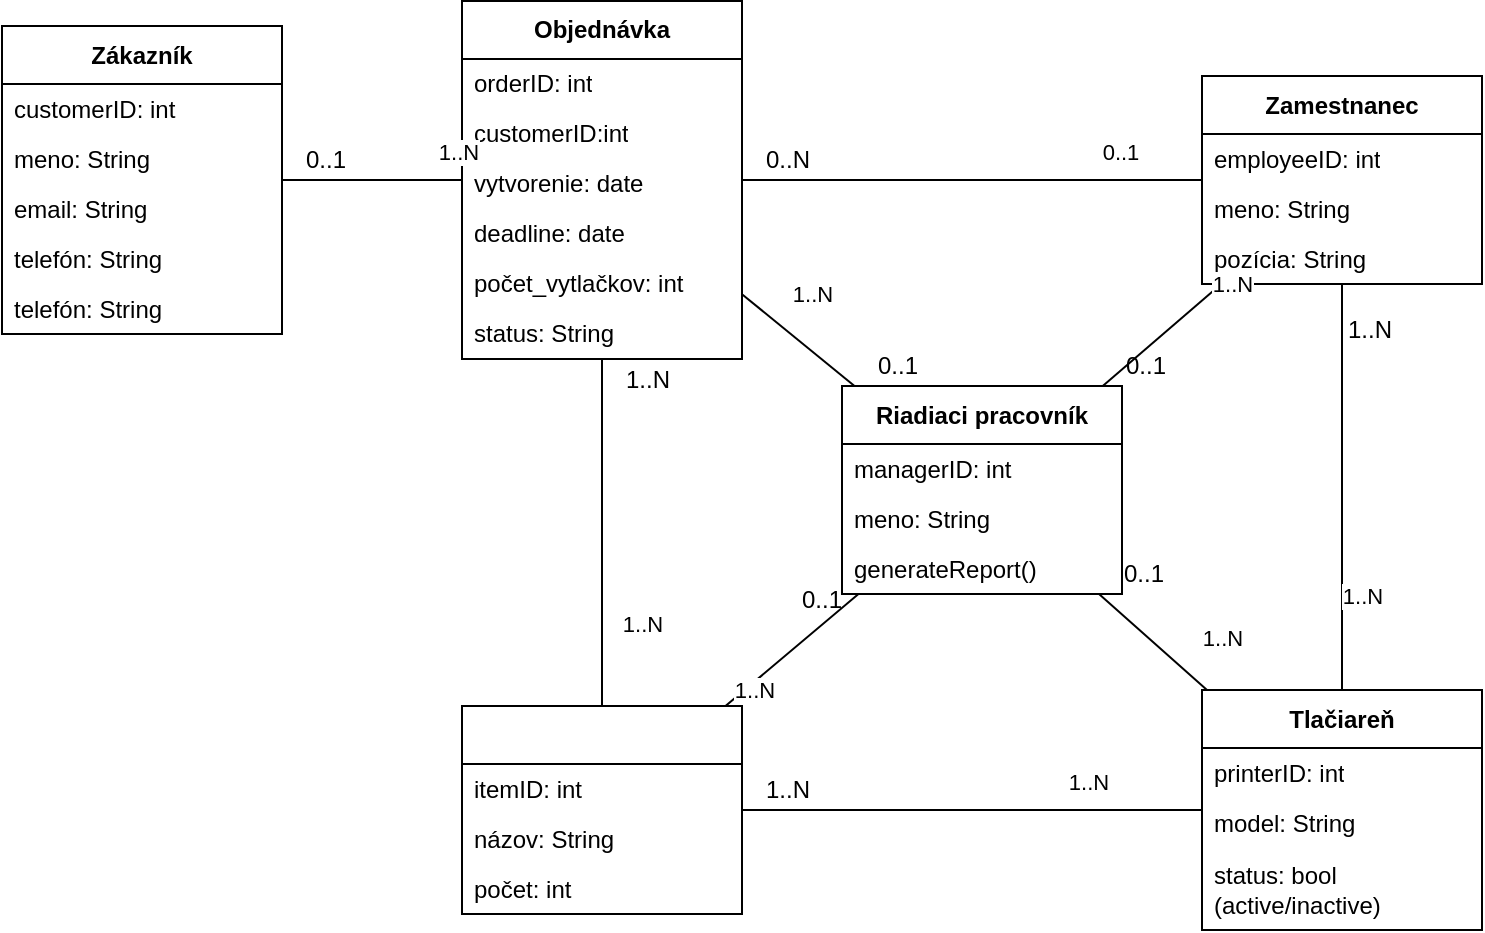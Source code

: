 <mxfile version="24.8.3">
  <diagram name="Page-1" id="zXR5BeeygpbCQjGwXVSn">
    <mxGraphModel dx="1374" dy="507" grid="1" gridSize="10" guides="1" tooltips="1" connect="1" arrows="1" fold="1" page="1" pageScale="1" pageWidth="827" pageHeight="1169" math="0" shadow="0">
      <root>
        <mxCell id="0" />
        <mxCell id="1" parent="0" />
        <mxCell id="6WLnS8CFdDph2C20m80m-1" value="Zákazník" style="swimlane;fontStyle=1;align=center;verticalAlign=middle;childLayout=stackLayout;horizontal=1;startSize=29;horizontalStack=0;resizeParent=1;resizeParentMax=0;resizeLast=0;collapsible=0;marginBottom=0;html=1;whiteSpace=wrap;" vertex="1" parent="1">
          <mxGeometry x="10" y="20" width="140" height="154" as="geometry" />
        </mxCell>
        <mxCell id="6WLnS8CFdDph2C20m80m-3" value="customerID: int" style="text;html=1;strokeColor=none;fillColor=none;align=left;verticalAlign=middle;spacingLeft=4;spacingRight=4;overflow=hidden;rotatable=0;points=[[0,0.5],[1,0.5]];portConstraint=eastwest;whiteSpace=wrap;" vertex="1" parent="6WLnS8CFdDph2C20m80m-1">
          <mxGeometry y="29" width="140" height="25" as="geometry" />
        </mxCell>
        <mxCell id="6WLnS8CFdDph2C20m80m-19" value="meno: String" style="text;html=1;strokeColor=none;fillColor=none;align=left;verticalAlign=middle;spacingLeft=4;spacingRight=4;overflow=hidden;rotatable=0;points=[[0,0.5],[1,0.5]];portConstraint=eastwest;whiteSpace=wrap;" vertex="1" parent="6WLnS8CFdDph2C20m80m-1">
          <mxGeometry y="54" width="140" height="25" as="geometry" />
        </mxCell>
        <mxCell id="6WLnS8CFdDph2C20m80m-20" value="email: String" style="text;html=1;strokeColor=none;fillColor=none;align=left;verticalAlign=middle;spacingLeft=4;spacingRight=4;overflow=hidden;rotatable=0;points=[[0,0.5],[1,0.5]];portConstraint=eastwest;whiteSpace=wrap;" vertex="1" parent="6WLnS8CFdDph2C20m80m-1">
          <mxGeometry y="79" width="140" height="25" as="geometry" />
        </mxCell>
        <mxCell id="6WLnS8CFdDph2C20m80m-21" value="&lt;div&gt;telefón: String&lt;br&gt;&lt;/div&gt;" style="text;html=1;strokeColor=none;fillColor=none;align=left;verticalAlign=middle;spacingLeft=4;spacingRight=4;overflow=hidden;rotatable=0;points=[[0,0.5],[1,0.5]];portConstraint=eastwest;whiteSpace=wrap;" vertex="1" parent="6WLnS8CFdDph2C20m80m-1">
          <mxGeometry y="104" width="140" height="25" as="geometry" />
        </mxCell>
        <mxCell id="6WLnS8CFdDph2C20m80m-47" value="&lt;div&gt;telefón: String&lt;br&gt;&lt;/div&gt;" style="text;html=1;strokeColor=none;fillColor=none;align=left;verticalAlign=middle;spacingLeft=4;spacingRight=4;overflow=hidden;rotatable=0;points=[[0,0.5],[1,0.5]];portConstraint=eastwest;whiteSpace=wrap;" vertex="1" parent="6WLnS8CFdDph2C20m80m-1">
          <mxGeometry y="129" width="140" height="25" as="geometry" />
        </mxCell>
        <mxCell id="6WLnS8CFdDph2C20m80m-4" value="Zamestnanec" style="swimlane;fontStyle=1;align=center;verticalAlign=middle;childLayout=stackLayout;horizontal=1;startSize=29;horizontalStack=0;resizeParent=1;resizeParentMax=0;resizeLast=0;collapsible=0;marginBottom=0;html=1;whiteSpace=wrap;" vertex="1" parent="1">
          <mxGeometry x="610" y="45" width="140" height="104" as="geometry" />
        </mxCell>
        <mxCell id="6WLnS8CFdDph2C20m80m-23" value="employeeID: int" style="text;html=1;strokeColor=none;fillColor=none;align=left;verticalAlign=middle;spacingLeft=4;spacingRight=4;overflow=hidden;rotatable=0;points=[[0,0.5],[1,0.5]];portConstraint=eastwest;whiteSpace=wrap;" vertex="1" parent="6WLnS8CFdDph2C20m80m-4">
          <mxGeometry y="29" width="140" height="25" as="geometry" />
        </mxCell>
        <mxCell id="6WLnS8CFdDph2C20m80m-28" value="meno: String" style="text;html=1;strokeColor=none;fillColor=none;align=left;verticalAlign=middle;spacingLeft=4;spacingRight=4;overflow=hidden;rotatable=0;points=[[0,0.5],[1,0.5]];portConstraint=eastwest;whiteSpace=wrap;" vertex="1" parent="6WLnS8CFdDph2C20m80m-4">
          <mxGeometry y="54" width="140" height="25" as="geometry" />
        </mxCell>
        <mxCell id="6WLnS8CFdDph2C20m80m-31" value="pozícia: String" style="text;html=1;strokeColor=none;fillColor=none;align=left;verticalAlign=middle;spacingLeft=4;spacingRight=4;overflow=hidden;rotatable=0;points=[[0,0.5],[1,0.5]];portConstraint=eastwest;whiteSpace=wrap;" vertex="1" parent="6WLnS8CFdDph2C20m80m-4">
          <mxGeometry y="79" width="140" height="25" as="geometry" />
        </mxCell>
        <mxCell id="6WLnS8CFdDph2C20m80m-7" value="Riadiaci pracovník" style="swimlane;fontStyle=1;align=center;verticalAlign=middle;childLayout=stackLayout;horizontal=1;startSize=29;horizontalStack=0;resizeParent=1;resizeParentMax=0;resizeLast=0;collapsible=0;marginBottom=0;html=1;whiteSpace=wrap;" vertex="1" parent="1">
          <mxGeometry x="430" y="200" width="140" height="104" as="geometry" />
        </mxCell>
        <mxCell id="6WLnS8CFdDph2C20m80m-24" value="managerID: int" style="text;html=1;strokeColor=none;fillColor=none;align=left;verticalAlign=middle;spacingLeft=4;spacingRight=4;overflow=hidden;rotatable=0;points=[[0,0.5],[1,0.5]];portConstraint=eastwest;whiteSpace=wrap;" vertex="1" parent="6WLnS8CFdDph2C20m80m-7">
          <mxGeometry y="29" width="140" height="25" as="geometry" />
        </mxCell>
        <mxCell id="6WLnS8CFdDph2C20m80m-30" value="meno: String" style="text;html=1;strokeColor=none;fillColor=none;align=left;verticalAlign=middle;spacingLeft=4;spacingRight=4;overflow=hidden;rotatable=0;points=[[0,0.5],[1,0.5]];portConstraint=eastwest;whiteSpace=wrap;" vertex="1" parent="6WLnS8CFdDph2C20m80m-7">
          <mxGeometry y="54" width="140" height="25" as="geometry" />
        </mxCell>
        <mxCell id="6WLnS8CFdDph2C20m80m-29" value="generateReport()" style="text;html=1;strokeColor=none;fillColor=none;align=left;verticalAlign=middle;spacingLeft=4;spacingRight=4;overflow=hidden;rotatable=0;points=[[0,0.5],[1,0.5]];portConstraint=eastwest;whiteSpace=wrap;" vertex="1" parent="6WLnS8CFdDph2C20m80m-7">
          <mxGeometry y="79" width="140" height="25" as="geometry" />
        </mxCell>
        <mxCell id="6WLnS8CFdDph2C20m80m-10" value="Tlačiareň" style="swimlane;fontStyle=1;align=center;verticalAlign=middle;childLayout=stackLayout;horizontal=1;startSize=29;horizontalStack=0;resizeParent=1;resizeParentMax=0;resizeLast=0;collapsible=0;marginBottom=0;html=1;whiteSpace=wrap;" vertex="1" parent="1">
          <mxGeometry x="610" y="352" width="140" height="120" as="geometry" />
        </mxCell>
        <mxCell id="6WLnS8CFdDph2C20m80m-34" value="printerID: int" style="text;html=1;strokeColor=none;fillColor=none;align=left;verticalAlign=middle;spacingLeft=4;spacingRight=4;overflow=hidden;rotatable=0;points=[[0,0.5],[1,0.5]];portConstraint=eastwest;whiteSpace=wrap;" vertex="1" parent="6WLnS8CFdDph2C20m80m-10">
          <mxGeometry y="29" width="140" height="25" as="geometry" />
        </mxCell>
        <mxCell id="6WLnS8CFdDph2C20m80m-26" value="model: String" style="text;html=1;strokeColor=none;fillColor=none;align=left;verticalAlign=middle;spacingLeft=4;spacingRight=4;overflow=hidden;rotatable=0;points=[[0,0.5],[1,0.5]];portConstraint=eastwest;whiteSpace=wrap;" vertex="1" parent="6WLnS8CFdDph2C20m80m-10">
          <mxGeometry y="54" width="140" height="25" as="geometry" />
        </mxCell>
        <mxCell id="6WLnS8CFdDph2C20m80m-35" value="status: bool (active/inactive)" style="text;html=1;strokeColor=none;fillColor=none;align=left;verticalAlign=middle;spacingLeft=4;spacingRight=4;overflow=hidden;rotatable=0;points=[[0,0.5],[1,0.5]];portConstraint=eastwest;whiteSpace=wrap;" vertex="1" parent="6WLnS8CFdDph2C20m80m-10">
          <mxGeometry y="79" width="140" height="41" as="geometry" />
        </mxCell>
        <mxCell id="6WLnS8CFdDph2C20m80m-13" value="Objednávka" style="swimlane;fontStyle=1;align=center;verticalAlign=middle;childLayout=stackLayout;horizontal=1;startSize=29;horizontalStack=0;resizeParent=1;resizeParentMax=0;resizeLast=0;collapsible=0;marginBottom=0;html=1;whiteSpace=wrap;" vertex="1" parent="1">
          <mxGeometry x="240" y="7.5" width="140" height="179" as="geometry" />
        </mxCell>
        <mxCell id="6WLnS8CFdDph2C20m80m-36" value="orderID: int" style="text;html=1;strokeColor=none;fillColor=none;align=left;verticalAlign=middle;spacingLeft=4;spacingRight=4;overflow=hidden;rotatable=0;points=[[0,0.5],[1,0.5]];portConstraint=eastwest;whiteSpace=wrap;" vertex="1" parent="6WLnS8CFdDph2C20m80m-13">
          <mxGeometry y="29" width="140" height="25" as="geometry" />
        </mxCell>
        <mxCell id="6WLnS8CFdDph2C20m80m-25" value="customerID:int" style="text;html=1;strokeColor=none;fillColor=none;align=left;verticalAlign=middle;spacingLeft=4;spacingRight=4;overflow=hidden;rotatable=0;points=[[0,0.5],[1,0.5]];portConstraint=eastwest;whiteSpace=wrap;" vertex="1" parent="6WLnS8CFdDph2C20m80m-13">
          <mxGeometry y="54" width="140" height="25" as="geometry" />
        </mxCell>
        <mxCell id="6WLnS8CFdDph2C20m80m-38" value="vytvorenie: date" style="text;html=1;strokeColor=none;fillColor=none;align=left;verticalAlign=middle;spacingLeft=4;spacingRight=4;overflow=hidden;rotatable=0;points=[[0,0.5],[1,0.5]];portConstraint=eastwest;whiteSpace=wrap;" vertex="1" parent="6WLnS8CFdDph2C20m80m-13">
          <mxGeometry y="79" width="140" height="25" as="geometry" />
        </mxCell>
        <mxCell id="6WLnS8CFdDph2C20m80m-37" value="deadline: date" style="text;html=1;strokeColor=none;fillColor=none;align=left;verticalAlign=middle;spacingLeft=4;spacingRight=4;overflow=hidden;rotatable=0;points=[[0,0.5],[1,0.5]];portConstraint=eastwest;whiteSpace=wrap;" vertex="1" parent="6WLnS8CFdDph2C20m80m-13">
          <mxGeometry y="104" width="140" height="25" as="geometry" />
        </mxCell>
        <mxCell id="6WLnS8CFdDph2C20m80m-39" value="počet_vytlačkov: int" style="text;html=1;strokeColor=none;fillColor=none;align=left;verticalAlign=middle;spacingLeft=4;spacingRight=4;overflow=hidden;rotatable=0;points=[[0,0.5],[1,0.5]];portConstraint=eastwest;whiteSpace=wrap;" vertex="1" parent="6WLnS8CFdDph2C20m80m-13">
          <mxGeometry y="129" width="140" height="25" as="geometry" />
        </mxCell>
        <mxCell id="6WLnS8CFdDph2C20m80m-40" value="status: String" style="text;html=1;strokeColor=none;fillColor=none;align=left;verticalAlign=middle;spacingLeft=4;spacingRight=4;overflow=hidden;rotatable=0;points=[[0,0.5],[1,0.5]];portConstraint=eastwest;whiteSpace=wrap;" vertex="1" parent="6WLnS8CFdDph2C20m80m-13">
          <mxGeometry y="154" width="140" height="25" as="geometry" />
        </mxCell>
        <mxCell id="6WLnS8CFdDph2C20m80m-16" value="" style="swimlane;fontStyle=1;align=center;verticalAlign=middle;childLayout=stackLayout;horizontal=1;startSize=29;horizontalStack=0;resizeParent=1;resizeParentMax=0;resizeLast=0;collapsible=0;marginBottom=0;html=1;whiteSpace=wrap;" vertex="1" parent="1">
          <mxGeometry x="240" y="360" width="140" height="104" as="geometry" />
        </mxCell>
        <mxCell id="6WLnS8CFdDph2C20m80m-27" value="itemID: int" style="text;html=1;strokeColor=none;fillColor=none;align=left;verticalAlign=middle;spacingLeft=4;spacingRight=4;overflow=hidden;rotatable=0;points=[[0,0.5],[1,0.5]];portConstraint=eastwest;whiteSpace=wrap;" vertex="1" parent="6WLnS8CFdDph2C20m80m-16">
          <mxGeometry y="29" width="140" height="25" as="geometry" />
        </mxCell>
        <mxCell id="6WLnS8CFdDph2C20m80m-32" value="názov: String" style="text;html=1;strokeColor=none;fillColor=none;align=left;verticalAlign=middle;spacingLeft=4;spacingRight=4;overflow=hidden;rotatable=0;points=[[0,0.5],[1,0.5]];portConstraint=eastwest;whiteSpace=wrap;" vertex="1" parent="6WLnS8CFdDph2C20m80m-16">
          <mxGeometry y="54" width="140" height="25" as="geometry" />
        </mxCell>
        <mxCell id="6WLnS8CFdDph2C20m80m-33" value="počet: int" style="text;html=1;strokeColor=none;fillColor=none;align=left;verticalAlign=middle;spacingLeft=4;spacingRight=4;overflow=hidden;rotatable=0;points=[[0,0.5],[1,0.5]];portConstraint=eastwest;whiteSpace=wrap;" vertex="1" parent="6WLnS8CFdDph2C20m80m-16">
          <mxGeometry y="79" width="140" height="25" as="geometry" />
        </mxCell>
        <mxCell id="6WLnS8CFdDph2C20m80m-41" value="" style="endArrow=none;html=1;rounded=0;align=center;verticalAlign=top;endFill=0;labelBackgroundColor=none;shadow=0;" edge="1" parent="1" source="6WLnS8CFdDph2C20m80m-1" target="6WLnS8CFdDph2C20m80m-13">
          <mxGeometry relative="1" as="geometry">
            <mxPoint x="220" y="140" as="sourcePoint" />
            <mxPoint x="330" y="70" as="targetPoint" />
          </mxGeometry>
        </mxCell>
        <mxCell id="6WLnS8CFdDph2C20m80m-42" value="" style="resizable=0;html=1;align=left;verticalAlign=bottom;labelBackgroundColor=none;" connectable="0" vertex="1" parent="6WLnS8CFdDph2C20m80m-41">
          <mxGeometry x="-1" relative="1" as="geometry" />
        </mxCell>
        <mxCell id="6WLnS8CFdDph2C20m80m-43" value="0..1" style="resizable=0;html=1;align=left;verticalAlign=top;labelBackgroundColor=none;" connectable="0" vertex="1" parent="6WLnS8CFdDph2C20m80m-41">
          <mxGeometry x="-1" relative="1" as="geometry">
            <mxPoint x="10" y="-24" as="offset" />
          </mxGeometry>
        </mxCell>
        <mxCell id="6WLnS8CFdDph2C20m80m-44" value="" style="resizable=0;html=1;align=right;verticalAlign=bottom;labelBackgroundColor=none;" connectable="0" vertex="1" parent="6WLnS8CFdDph2C20m80m-41">
          <mxGeometry x="1" relative="1" as="geometry" />
        </mxCell>
        <mxCell id="6WLnS8CFdDph2C20m80m-48" value="1..N" style="edgeLabel;html=1;align=center;verticalAlign=middle;resizable=0;points=[];" vertex="1" connectable="0" parent="6WLnS8CFdDph2C20m80m-41">
          <mxGeometry x="0.48" y="1" relative="1" as="geometry">
            <mxPoint x="21" y="-13" as="offset" />
          </mxGeometry>
        </mxCell>
        <mxCell id="6WLnS8CFdDph2C20m80m-45" value="" style="resizable=0;html=1;align=left;verticalAlign=top;labelBackgroundColor=none;" connectable="0" vertex="1" parent="1">
          <mxGeometry x="280" y="124.5" as="geometry" />
        </mxCell>
        <mxCell id="6WLnS8CFdDph2C20m80m-49" value="" style="endArrow=none;html=1;rounded=0;align=center;verticalAlign=top;endFill=0;labelBackgroundColor=none;shadow=0;" edge="1" parent="1" source="6WLnS8CFdDph2C20m80m-4" target="6WLnS8CFdDph2C20m80m-10">
          <mxGeometry relative="1" as="geometry">
            <mxPoint x="190" y="280" as="sourcePoint" />
            <mxPoint x="340" y="280" as="targetPoint" />
          </mxGeometry>
        </mxCell>
        <mxCell id="6WLnS8CFdDph2C20m80m-50" value="" style="resizable=0;html=1;align=left;verticalAlign=bottom;labelBackgroundColor=none;" connectable="0" vertex="1" parent="6WLnS8CFdDph2C20m80m-49">
          <mxGeometry x="-1" relative="1" as="geometry" />
        </mxCell>
        <mxCell id="6WLnS8CFdDph2C20m80m-51" value="1..N" style="resizable=0;html=1;align=left;verticalAlign=top;labelBackgroundColor=none;" connectable="0" vertex="1" parent="6WLnS8CFdDph2C20m80m-49">
          <mxGeometry x="-1" relative="1" as="geometry">
            <mxPoint x="1" y="9" as="offset" />
          </mxGeometry>
        </mxCell>
        <mxCell id="6WLnS8CFdDph2C20m80m-52" value="" style="resizable=0;html=1;align=right;verticalAlign=bottom;labelBackgroundColor=none;" connectable="0" vertex="1" parent="6WLnS8CFdDph2C20m80m-49">
          <mxGeometry x="1" relative="1" as="geometry" />
        </mxCell>
        <mxCell id="6WLnS8CFdDph2C20m80m-53" value="1..N" style="edgeLabel;html=1;align=center;verticalAlign=middle;resizable=0;points=[];" vertex="1" connectable="0" parent="6WLnS8CFdDph2C20m80m-49">
          <mxGeometry x="0.48" y="1" relative="1" as="geometry">
            <mxPoint x="9" y="6" as="offset" />
          </mxGeometry>
        </mxCell>
        <mxCell id="6WLnS8CFdDph2C20m80m-54" value="" style="endArrow=none;html=1;rounded=0;align=center;verticalAlign=top;endFill=0;labelBackgroundColor=none;shadow=0;" edge="1" parent="1" source="6WLnS8CFdDph2C20m80m-13" target="6WLnS8CFdDph2C20m80m-4">
          <mxGeometry relative="1" as="geometry">
            <mxPoint x="460" y="260" as="sourcePoint" />
            <mxPoint x="610" y="260" as="targetPoint" />
          </mxGeometry>
        </mxCell>
        <mxCell id="6WLnS8CFdDph2C20m80m-55" value="" style="resizable=0;html=1;align=left;verticalAlign=bottom;labelBackgroundColor=none;" connectable="0" vertex="1" parent="6WLnS8CFdDph2C20m80m-54">
          <mxGeometry x="-1" relative="1" as="geometry" />
        </mxCell>
        <mxCell id="6WLnS8CFdDph2C20m80m-56" value="0..N" style="resizable=0;html=1;align=left;verticalAlign=top;labelBackgroundColor=none;" connectable="0" vertex="1" parent="6WLnS8CFdDph2C20m80m-54">
          <mxGeometry x="-1" relative="1" as="geometry">
            <mxPoint x="10" y="-24" as="offset" />
          </mxGeometry>
        </mxCell>
        <mxCell id="6WLnS8CFdDph2C20m80m-57" value="" style="resizable=0;html=1;align=right;verticalAlign=bottom;labelBackgroundColor=none;" connectable="0" vertex="1" parent="6WLnS8CFdDph2C20m80m-54">
          <mxGeometry x="1" relative="1" as="geometry" />
        </mxCell>
        <mxCell id="6WLnS8CFdDph2C20m80m-58" value="0..1" style="edgeLabel;html=1;align=center;verticalAlign=middle;resizable=0;points=[];" vertex="1" connectable="0" parent="6WLnS8CFdDph2C20m80m-54">
          <mxGeometry x="0.48" y="1" relative="1" as="geometry">
            <mxPoint x="19" y="-13" as="offset" />
          </mxGeometry>
        </mxCell>
        <mxCell id="6WLnS8CFdDph2C20m80m-61" value="" style="endArrow=none;html=1;rounded=0;align=center;verticalAlign=top;endFill=0;labelBackgroundColor=none;shadow=0;" edge="1" parent="1" source="6WLnS8CFdDph2C20m80m-13" target="6WLnS8CFdDph2C20m80m-16">
          <mxGeometry relative="1" as="geometry">
            <mxPoint x="194" y="240" as="sourcePoint" />
            <mxPoint x="344" y="240" as="targetPoint" />
          </mxGeometry>
        </mxCell>
        <mxCell id="6WLnS8CFdDph2C20m80m-62" value="" style="resizable=0;html=1;align=left;verticalAlign=bottom;labelBackgroundColor=none;" connectable="0" vertex="1" parent="6WLnS8CFdDph2C20m80m-61">
          <mxGeometry x="-1" relative="1" as="geometry" />
        </mxCell>
        <mxCell id="6WLnS8CFdDph2C20m80m-63" value="1..N" style="resizable=0;html=1;align=left;verticalAlign=top;labelBackgroundColor=none;" connectable="0" vertex="1" parent="6WLnS8CFdDph2C20m80m-61">
          <mxGeometry x="-1" relative="1" as="geometry">
            <mxPoint x="10" y="-4" as="offset" />
          </mxGeometry>
        </mxCell>
        <mxCell id="6WLnS8CFdDph2C20m80m-64" value="" style="resizable=0;html=1;align=right;verticalAlign=bottom;labelBackgroundColor=none;" connectable="0" vertex="1" parent="6WLnS8CFdDph2C20m80m-61">
          <mxGeometry x="1" relative="1" as="geometry" />
        </mxCell>
        <mxCell id="6WLnS8CFdDph2C20m80m-65" value="1..N" style="edgeLabel;html=1;align=center;verticalAlign=middle;resizable=0;points=[];" vertex="1" connectable="0" parent="6WLnS8CFdDph2C20m80m-61">
          <mxGeometry x="0.48" y="1" relative="1" as="geometry">
            <mxPoint x="19" y="4" as="offset" />
          </mxGeometry>
        </mxCell>
        <mxCell id="6WLnS8CFdDph2C20m80m-66" value="" style="endArrow=none;html=1;rounded=0;align=center;verticalAlign=top;endFill=0;labelBackgroundColor=none;shadow=0;" edge="1" parent="1" source="6WLnS8CFdDph2C20m80m-16" target="6WLnS8CFdDph2C20m80m-10">
          <mxGeometry relative="1" as="geometry">
            <mxPoint x="210" y="165" as="sourcePoint" />
            <mxPoint x="360" y="165" as="targetPoint" />
          </mxGeometry>
        </mxCell>
        <mxCell id="6WLnS8CFdDph2C20m80m-67" value="" style="resizable=0;html=1;align=left;verticalAlign=bottom;labelBackgroundColor=none;" connectable="0" vertex="1" parent="6WLnS8CFdDph2C20m80m-66">
          <mxGeometry x="-1" relative="1" as="geometry" />
        </mxCell>
        <mxCell id="6WLnS8CFdDph2C20m80m-68" value="1..N" style="resizable=0;html=1;align=left;verticalAlign=top;labelBackgroundColor=none;" connectable="0" vertex="1" parent="6WLnS8CFdDph2C20m80m-66">
          <mxGeometry x="-1" relative="1" as="geometry">
            <mxPoint x="10" y="-24" as="offset" />
          </mxGeometry>
        </mxCell>
        <mxCell id="6WLnS8CFdDph2C20m80m-69" value="" style="resizable=0;html=1;align=right;verticalAlign=bottom;labelBackgroundColor=none;" connectable="0" vertex="1" parent="6WLnS8CFdDph2C20m80m-66">
          <mxGeometry x="1" relative="1" as="geometry" />
        </mxCell>
        <mxCell id="6WLnS8CFdDph2C20m80m-70" value="1..N" style="edgeLabel;html=1;align=center;verticalAlign=middle;resizable=0;points=[];" vertex="1" connectable="0" parent="6WLnS8CFdDph2C20m80m-66">
          <mxGeometry x="0.48" y="1" relative="1" as="geometry">
            <mxPoint x="3" y="-13" as="offset" />
          </mxGeometry>
        </mxCell>
        <mxCell id="6WLnS8CFdDph2C20m80m-71" value="" style="endArrow=none;html=1;rounded=0;align=center;verticalAlign=top;endFill=0;labelBackgroundColor=none;shadow=0;" edge="1" parent="1" source="6WLnS8CFdDph2C20m80m-7" target="6WLnS8CFdDph2C20m80m-13">
          <mxGeometry relative="1" as="geometry">
            <mxPoint x="180" y="135" as="sourcePoint" />
            <mxPoint x="354" y="135" as="targetPoint" />
          </mxGeometry>
        </mxCell>
        <mxCell id="6WLnS8CFdDph2C20m80m-72" value="" style="resizable=0;html=1;align=left;verticalAlign=bottom;labelBackgroundColor=none;" connectable="0" vertex="1" parent="6WLnS8CFdDph2C20m80m-71">
          <mxGeometry x="-1" relative="1" as="geometry" />
        </mxCell>
        <mxCell id="6WLnS8CFdDph2C20m80m-73" value="0..1" style="resizable=0;html=1;align=left;verticalAlign=top;labelBackgroundColor=none;" connectable="0" vertex="1" parent="6WLnS8CFdDph2C20m80m-71">
          <mxGeometry x="-1" relative="1" as="geometry">
            <mxPoint x="10" y="-24" as="offset" />
          </mxGeometry>
        </mxCell>
        <mxCell id="6WLnS8CFdDph2C20m80m-74" value="" style="resizable=0;html=1;align=right;verticalAlign=bottom;labelBackgroundColor=none;" connectable="0" vertex="1" parent="6WLnS8CFdDph2C20m80m-71">
          <mxGeometry x="1" relative="1" as="geometry" />
        </mxCell>
        <mxCell id="6WLnS8CFdDph2C20m80m-75" value="1..N" style="edgeLabel;html=1;align=center;verticalAlign=middle;resizable=0;points=[];" vertex="1" connectable="0" parent="6WLnS8CFdDph2C20m80m-71">
          <mxGeometry x="0.48" y="1" relative="1" as="geometry">
            <mxPoint x="21" y="-13" as="offset" />
          </mxGeometry>
        </mxCell>
        <mxCell id="6WLnS8CFdDph2C20m80m-76" value="" style="endArrow=none;html=1;rounded=0;align=center;verticalAlign=top;endFill=0;labelBackgroundColor=none;shadow=0;" edge="1" parent="1" source="6WLnS8CFdDph2C20m80m-7" target="6WLnS8CFdDph2C20m80m-16">
          <mxGeometry relative="1" as="geometry">
            <mxPoint x="190" y="145" as="sourcePoint" />
            <mxPoint x="364" y="145" as="targetPoint" />
          </mxGeometry>
        </mxCell>
        <mxCell id="6WLnS8CFdDph2C20m80m-77" value="" style="resizable=0;html=1;align=left;verticalAlign=bottom;labelBackgroundColor=none;" connectable="0" vertex="1" parent="6WLnS8CFdDph2C20m80m-76">
          <mxGeometry x="-1" relative="1" as="geometry" />
        </mxCell>
        <mxCell id="6WLnS8CFdDph2C20m80m-78" value="0..1" style="resizable=0;html=1;align=left;verticalAlign=top;labelBackgroundColor=none;" connectable="0" vertex="1" parent="6WLnS8CFdDph2C20m80m-76">
          <mxGeometry x="-1" relative="1" as="geometry">
            <mxPoint x="-30" y="-11" as="offset" />
          </mxGeometry>
        </mxCell>
        <mxCell id="6WLnS8CFdDph2C20m80m-79" value="" style="resizable=0;html=1;align=right;verticalAlign=bottom;labelBackgroundColor=none;" connectable="0" vertex="1" parent="6WLnS8CFdDph2C20m80m-76">
          <mxGeometry x="1" relative="1" as="geometry" />
        </mxCell>
        <mxCell id="6WLnS8CFdDph2C20m80m-80" value="1..N" style="edgeLabel;html=1;align=center;verticalAlign=middle;resizable=0;points=[];" vertex="1" connectable="0" parent="6WLnS8CFdDph2C20m80m-76">
          <mxGeometry x="0.48" y="1" relative="1" as="geometry">
            <mxPoint x="-4" y="5" as="offset" />
          </mxGeometry>
        </mxCell>
        <mxCell id="6WLnS8CFdDph2C20m80m-82" value="" style="endArrow=none;html=1;rounded=0;align=center;verticalAlign=top;endFill=0;labelBackgroundColor=none;shadow=0;" edge="1" parent="1" source="6WLnS8CFdDph2C20m80m-7" target="6WLnS8CFdDph2C20m80m-10">
          <mxGeometry relative="1" as="geometry">
            <mxPoint x="200" y="155" as="sourcePoint" />
            <mxPoint x="374" y="155" as="targetPoint" />
          </mxGeometry>
        </mxCell>
        <mxCell id="6WLnS8CFdDph2C20m80m-83" value="" style="resizable=0;html=1;align=left;verticalAlign=bottom;labelBackgroundColor=none;" connectable="0" vertex="1" parent="6WLnS8CFdDph2C20m80m-82">
          <mxGeometry x="-1" relative="1" as="geometry" />
        </mxCell>
        <mxCell id="6WLnS8CFdDph2C20m80m-84" value="0..1" style="resizable=0;html=1;align=left;verticalAlign=top;labelBackgroundColor=none;" connectable="0" vertex="1" parent="6WLnS8CFdDph2C20m80m-82">
          <mxGeometry x="-1" relative="1" as="geometry">
            <mxPoint x="10" y="-24" as="offset" />
          </mxGeometry>
        </mxCell>
        <mxCell id="6WLnS8CFdDph2C20m80m-85" value="" style="resizable=0;html=1;align=right;verticalAlign=bottom;labelBackgroundColor=none;" connectable="0" vertex="1" parent="6WLnS8CFdDph2C20m80m-82">
          <mxGeometry x="1" relative="1" as="geometry" />
        </mxCell>
        <mxCell id="6WLnS8CFdDph2C20m80m-86" value="1..N" style="edgeLabel;html=1;align=center;verticalAlign=middle;resizable=0;points=[];" vertex="1" connectable="0" parent="6WLnS8CFdDph2C20m80m-82">
          <mxGeometry x="0.48" y="1" relative="1" as="geometry">
            <mxPoint x="21" y="-13" as="offset" />
          </mxGeometry>
        </mxCell>
        <mxCell id="6WLnS8CFdDph2C20m80m-87" value="" style="endArrow=none;html=1;rounded=0;align=center;verticalAlign=top;endFill=0;labelBackgroundColor=none;shadow=0;" edge="1" parent="1" source="6WLnS8CFdDph2C20m80m-7" target="6WLnS8CFdDph2C20m80m-4">
          <mxGeometry relative="1" as="geometry">
            <mxPoint x="210" y="165" as="sourcePoint" />
            <mxPoint x="384" y="165" as="targetPoint" />
          </mxGeometry>
        </mxCell>
        <mxCell id="6WLnS8CFdDph2C20m80m-88" value="" style="resizable=0;html=1;align=left;verticalAlign=bottom;labelBackgroundColor=none;" connectable="0" vertex="1" parent="6WLnS8CFdDph2C20m80m-87">
          <mxGeometry x="-1" relative="1" as="geometry" />
        </mxCell>
        <mxCell id="6WLnS8CFdDph2C20m80m-89" value="0..1" style="resizable=0;html=1;align=left;verticalAlign=top;labelBackgroundColor=none;" connectable="0" vertex="1" parent="6WLnS8CFdDph2C20m80m-87">
          <mxGeometry x="-1" relative="1" as="geometry">
            <mxPoint x="10" y="-24" as="offset" />
          </mxGeometry>
        </mxCell>
        <mxCell id="6WLnS8CFdDph2C20m80m-90" value="" style="resizable=0;html=1;align=right;verticalAlign=bottom;labelBackgroundColor=none;" connectable="0" vertex="1" parent="6WLnS8CFdDph2C20m80m-87">
          <mxGeometry x="1" relative="1" as="geometry" />
        </mxCell>
        <mxCell id="6WLnS8CFdDph2C20m80m-91" value="1..N" style="edgeLabel;html=1;align=center;verticalAlign=middle;resizable=0;points=[];" vertex="1" connectable="0" parent="6WLnS8CFdDph2C20m80m-87">
          <mxGeometry x="0.48" y="1" relative="1" as="geometry">
            <mxPoint x="21" y="-13" as="offset" />
          </mxGeometry>
        </mxCell>
      </root>
    </mxGraphModel>
  </diagram>
</mxfile>
